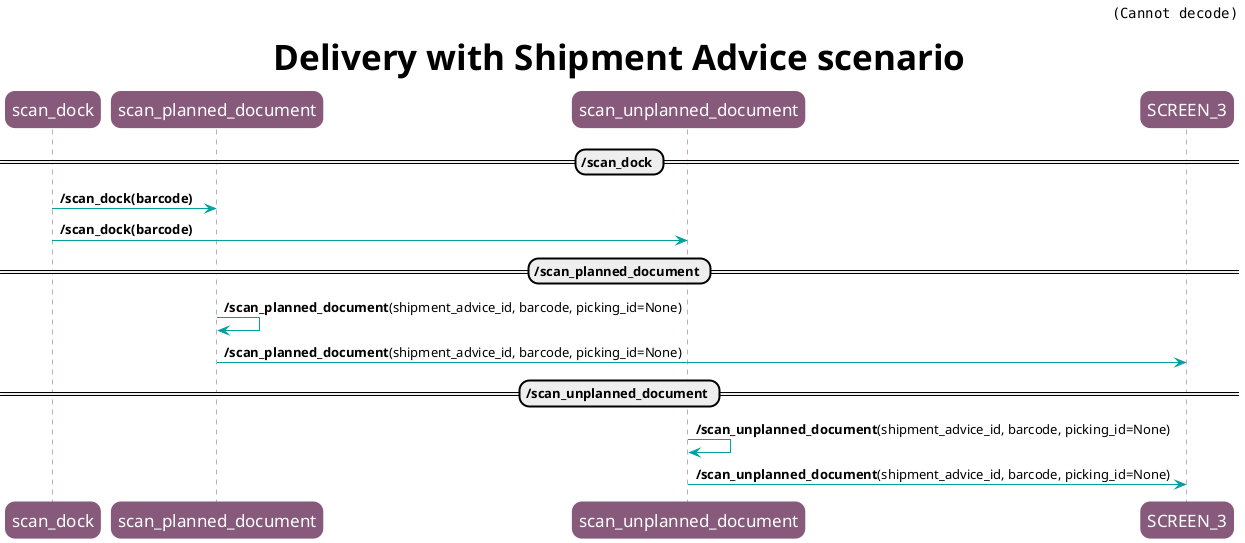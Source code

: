 # Diagram to generate with PlantUML (https://plantuml.com/)
#
#   $ sudo apt install plantuml
#   $ plantuml delivery_diag_seq.plantuml
#

@startuml

skinparam roundcorner 20
skinparam sequence {

ParticipantBorderColor #875A7B
ParticipantBackgroundColor #875A7B
ParticipantFontSize 17
ParticipantFontColor white

LifeLineBorderColor #875A7B

ArrowColor #00A09D
}

header <img:oca_logo.png>
title <size:35>Delivery with Shipment Advice scenario</size>

== /scan_dock ==
scan_dock -> scan_planned_document: **/scan_dock(barcode)**
scan_dock -> scan_unplanned_document: **/scan_dock(barcode)**

== /scan_planned_document ==
scan_planned_document -> scan_planned_document: **/scan_planned_document**(shipment_advice_id, barcode, picking_id=None)
scan_planned_document -> SCREEN_3: **/scan_planned_document**(shipment_advice_id, barcode, picking_id=None)

== /scan_unplanned_document ==
scan_unplanned_document -> scan_unplanned_document: **/scan_unplanned_document**(shipment_advice_id, barcode, picking_id=None)
scan_unplanned_document -> SCREEN_3: **/scan_unplanned_document**(shipment_advice_id, barcode, picking_id=None)

@enduml
